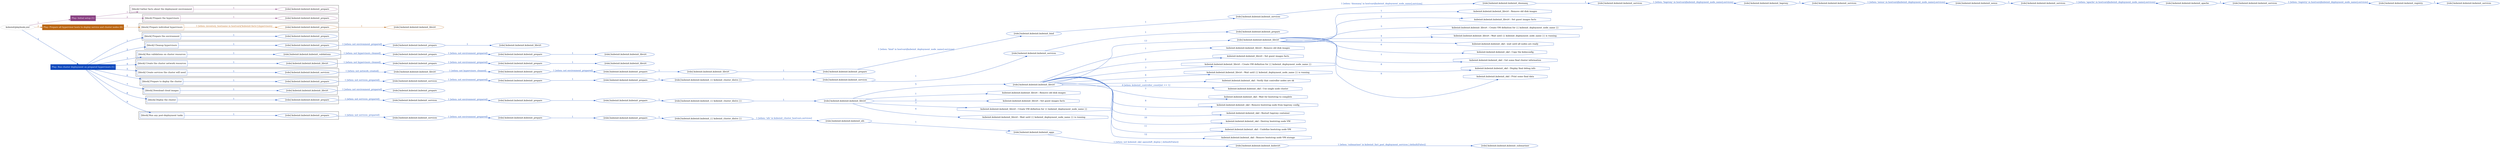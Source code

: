 digraph {
	graph [concentrate=true ordering=in rankdir=LR ratio=fill]
	edge [esep=5 sep=10]
	"kubeinit/playbook.yml" [id=root_node style=dotted]
	play_c9e4b203 [label="Play: Initial setup (1)" color="#8a4283" fontcolor="#ffffff" id=play_c9e4b203 shape=box style=filled tooltip=localhost]
	"kubeinit/playbook.yml" -> play_c9e4b203 [label="1 " color="#8a4283" fontcolor="#8a4283" id=edge_55216aca labeltooltip="1 " tooltip="1 "]
	subgraph "kubeinit.kubeinit.kubeinit_prepare" {
		role_3ecddafa [label="[role] kubeinit.kubeinit.kubeinit_prepare" color="#8a4283" id=role_3ecddafa tooltip="kubeinit.kubeinit.kubeinit_prepare"]
	}
	subgraph "kubeinit.kubeinit.kubeinit_prepare" {
		role_06c1c61a [label="[role] kubeinit.kubeinit.kubeinit_prepare" color="#8a4283" id=role_06c1c61a tooltip="kubeinit.kubeinit.kubeinit_prepare"]
	}
	subgraph "Play: Initial setup (1)" {
		play_c9e4b203 -> block_1821e4ad [label=1 color="#8a4283" fontcolor="#8a4283" id=edge_2896deaf labeltooltip=1 tooltip=1]
		subgraph cluster_block_1821e4ad {
			block_1821e4ad [label="[block] Gather facts about the deployment environment" color="#8a4283" id=block_1821e4ad labeltooltip="Gather facts about the deployment environment" shape=box tooltip="Gather facts about the deployment environment"]
			block_1821e4ad -> role_3ecddafa [label="1 " color="#8a4283" fontcolor="#8a4283" id=edge_d40a23b7 labeltooltip="1 " tooltip="1 "]
		}
		play_c9e4b203 -> block_72914fab [label=2 color="#8a4283" fontcolor="#8a4283" id=edge_71e631fd labeltooltip=2 tooltip=2]
		subgraph cluster_block_72914fab {
			block_72914fab [label="[block] Prepare the hypervisors" color="#8a4283" id=block_72914fab labeltooltip="Prepare the hypervisors" shape=box tooltip="Prepare the hypervisors"]
			block_72914fab -> role_06c1c61a [label="1 " color="#8a4283" fontcolor="#8a4283" id=edge_82aac509 labeltooltip="1 " tooltip="1 "]
		}
	}
	play_2f0023f2 [label="Play: Prepare all hypervisor hosts to deploy service and cluster nodes (0)" color="#ba6512" fontcolor="#ffffff" id=play_2f0023f2 shape=box style=filled tooltip="Play: Prepare all hypervisor hosts to deploy service and cluster nodes (0)"]
	"kubeinit/playbook.yml" -> play_2f0023f2 [label="2 " color="#ba6512" fontcolor="#ba6512" id=edge_efa51f9f labeltooltip="2 " tooltip="2 "]
	subgraph "kubeinit.kubeinit.kubeinit_libvirt" {
		role_4e3fb137 [label="[role] kubeinit.kubeinit.kubeinit_libvirt" color="#ba6512" id=role_4e3fb137 tooltip="kubeinit.kubeinit.kubeinit_libvirt"]
	}
	subgraph "kubeinit.kubeinit.kubeinit_prepare" {
		role_eb62014a [label="[role] kubeinit.kubeinit.kubeinit_prepare" color="#ba6512" id=role_eb62014a tooltip="kubeinit.kubeinit.kubeinit_prepare"]
		role_eb62014a -> role_4e3fb137 [label="1 " color="#ba6512" fontcolor="#ba6512" id=edge_711a33a7 labeltooltip="1 " tooltip="1 "]
	}
	subgraph "Play: Prepare all hypervisor hosts to deploy service and cluster nodes (0)" {
		play_2f0023f2 -> block_12eea89b [label=1 color="#ba6512" fontcolor="#ba6512" id=edge_595deca4 labeltooltip=1 tooltip=1]
		subgraph cluster_block_12eea89b {
			block_12eea89b [label="[block] Prepare individual hypervisors" color="#ba6512" id=block_12eea89b labeltooltip="Prepare individual hypervisors" shape=box tooltip="Prepare individual hypervisors"]
			block_12eea89b -> role_eb62014a [label="1 [when: inventory_hostname in hostvars['kubeinit-facts'].hypervisors]" color="#ba6512" fontcolor="#ba6512" id=edge_5370b334 labeltooltip="1 [when: inventory_hostname in hostvars['kubeinit-facts'].hypervisors]" tooltip="1 [when: inventory_hostname in hostvars['kubeinit-facts'].hypervisors]"]
		}
	}
	play_713d8d79 [label="Play: Run cluster deployment on prepared hypervisors (1)" color="#0f49bd" fontcolor="#ffffff" id=play_713d8d79 shape=box style=filled tooltip=localhost]
	"kubeinit/playbook.yml" -> play_713d8d79 [label="3 " color="#0f49bd" fontcolor="#0f49bd" id=edge_55100b36 labeltooltip="3 " tooltip="3 "]
	subgraph "kubeinit.kubeinit.kubeinit_prepare" {
		role_69fe9f03 [label="[role] kubeinit.kubeinit.kubeinit_prepare" color="#0f49bd" id=role_69fe9f03 tooltip="kubeinit.kubeinit.kubeinit_prepare"]
	}
	subgraph "kubeinit.kubeinit.kubeinit_libvirt" {
		role_9332faab [label="[role] kubeinit.kubeinit.kubeinit_libvirt" color="#0f49bd" id=role_9332faab tooltip="kubeinit.kubeinit.kubeinit_libvirt"]
	}
	subgraph "kubeinit.kubeinit.kubeinit_prepare" {
		role_e70b743f [label="[role] kubeinit.kubeinit.kubeinit_prepare" color="#0f49bd" id=role_e70b743f tooltip="kubeinit.kubeinit.kubeinit_prepare"]
		role_e70b743f -> role_9332faab [label="1 " color="#0f49bd" fontcolor="#0f49bd" id=edge_9c88ed60 labeltooltip="1 " tooltip="1 "]
	}
	subgraph "kubeinit.kubeinit.kubeinit_prepare" {
		role_c6f80932 [label="[role] kubeinit.kubeinit.kubeinit_prepare" color="#0f49bd" id=role_c6f80932 tooltip="kubeinit.kubeinit.kubeinit_prepare"]
		role_c6f80932 -> role_e70b743f [label="1 [when: not environment_prepared]" color="#0f49bd" fontcolor="#0f49bd" id=edge_837ebda5 labeltooltip="1 [when: not environment_prepared]" tooltip="1 [when: not environment_prepared]"]
	}
	subgraph "kubeinit.kubeinit.kubeinit_libvirt" {
		role_17dd0f76 [label="[role] kubeinit.kubeinit.kubeinit_libvirt" color="#0f49bd" id=role_17dd0f76 tooltip="kubeinit.kubeinit.kubeinit_libvirt"]
	}
	subgraph "kubeinit.kubeinit.kubeinit_prepare" {
		role_4b015706 [label="[role] kubeinit.kubeinit.kubeinit_prepare" color="#0f49bd" id=role_4b015706 tooltip="kubeinit.kubeinit.kubeinit_prepare"]
		role_4b015706 -> role_17dd0f76 [label="1 " color="#0f49bd" fontcolor="#0f49bd" id=edge_aaaff2c6 labeltooltip="1 " tooltip="1 "]
	}
	subgraph "kubeinit.kubeinit.kubeinit_prepare" {
		role_1a8f3555 [label="[role] kubeinit.kubeinit.kubeinit_prepare" color="#0f49bd" id=role_1a8f3555 tooltip="kubeinit.kubeinit.kubeinit_prepare"]
		role_1a8f3555 -> role_4b015706 [label="1 [when: not environment_prepared]" color="#0f49bd" fontcolor="#0f49bd" id=edge_7222ae30 labeltooltip="1 [when: not environment_prepared]" tooltip="1 [when: not environment_prepared]"]
	}
	subgraph "kubeinit.kubeinit.kubeinit_validations" {
		role_eb629162 [label="[role] kubeinit.kubeinit.kubeinit_validations" color="#0f49bd" id=role_eb629162 tooltip="kubeinit.kubeinit.kubeinit_validations"]
		role_eb629162 -> role_1a8f3555 [label="1 [when: not hypervisors_cleaned]" color="#0f49bd" fontcolor="#0f49bd" id=edge_425846c1 labeltooltip="1 [when: not hypervisors_cleaned]" tooltip="1 [when: not hypervisors_cleaned]"]
	}
	subgraph "kubeinit.kubeinit.kubeinit_libvirt" {
		role_6464c053 [label="[role] kubeinit.kubeinit.kubeinit_libvirt" color="#0f49bd" id=role_6464c053 tooltip="kubeinit.kubeinit.kubeinit_libvirt"]
	}
	subgraph "kubeinit.kubeinit.kubeinit_prepare" {
		role_aedc1ba7 [label="[role] kubeinit.kubeinit.kubeinit_prepare" color="#0f49bd" id=role_aedc1ba7 tooltip="kubeinit.kubeinit.kubeinit_prepare"]
		role_aedc1ba7 -> role_6464c053 [label="1 " color="#0f49bd" fontcolor="#0f49bd" id=edge_3e011651 labeltooltip="1 " tooltip="1 "]
	}
	subgraph "kubeinit.kubeinit.kubeinit_prepare" {
		role_74778e91 [label="[role] kubeinit.kubeinit.kubeinit_prepare" color="#0f49bd" id=role_74778e91 tooltip="kubeinit.kubeinit.kubeinit_prepare"]
		role_74778e91 -> role_aedc1ba7 [label="1 [when: not environment_prepared]" color="#0f49bd" fontcolor="#0f49bd" id=edge_77ba23db labeltooltip="1 [when: not environment_prepared]" tooltip="1 [when: not environment_prepared]"]
	}
	subgraph "kubeinit.kubeinit.kubeinit_libvirt" {
		role_6362468d [label="[role] kubeinit.kubeinit.kubeinit_libvirt" color="#0f49bd" id=role_6362468d tooltip="kubeinit.kubeinit.kubeinit_libvirt"]
		role_6362468d -> role_74778e91 [label="1 [when: not hypervisors_cleaned]" color="#0f49bd" fontcolor="#0f49bd" id=edge_834e34f7 labeltooltip="1 [when: not hypervisors_cleaned]" tooltip="1 [when: not hypervisors_cleaned]"]
	}
	subgraph "kubeinit.kubeinit.kubeinit_services" {
		role_05e3b80a [label="[role] kubeinit.kubeinit.kubeinit_services" color="#0f49bd" id=role_05e3b80a tooltip="kubeinit.kubeinit.kubeinit_services"]
	}
	subgraph "kubeinit.kubeinit.kubeinit_registry" {
		role_71780947 [label="[role] kubeinit.kubeinit.kubeinit_registry" color="#0f49bd" id=role_71780947 tooltip="kubeinit.kubeinit.kubeinit_registry"]
		role_71780947 -> role_05e3b80a [label="1 " color="#0f49bd" fontcolor="#0f49bd" id=edge_e31769ff labeltooltip="1 " tooltip="1 "]
	}
	subgraph "kubeinit.kubeinit.kubeinit_services" {
		role_d0a840c8 [label="[role] kubeinit.kubeinit.kubeinit_services" color="#0f49bd" id=role_d0a840c8 tooltip="kubeinit.kubeinit.kubeinit_services"]
		role_d0a840c8 -> role_71780947 [label="1 [when: 'registry' in hostvars[kubeinit_deployment_node_name].services]" color="#0f49bd" fontcolor="#0f49bd" id=edge_249d60cf labeltooltip="1 [when: 'registry' in hostvars[kubeinit_deployment_node_name].services]" tooltip="1 [when: 'registry' in hostvars[kubeinit_deployment_node_name].services]"]
	}
	subgraph "kubeinit.kubeinit.kubeinit_apache" {
		role_3dfeaa4e [label="[role] kubeinit.kubeinit.kubeinit_apache" color="#0f49bd" id=role_3dfeaa4e tooltip="kubeinit.kubeinit.kubeinit_apache"]
		role_3dfeaa4e -> role_d0a840c8 [label="1 " color="#0f49bd" fontcolor="#0f49bd" id=edge_bf5a595d labeltooltip="1 " tooltip="1 "]
	}
	subgraph "kubeinit.kubeinit.kubeinit_services" {
		role_7566268d [label="[role] kubeinit.kubeinit.kubeinit_services" color="#0f49bd" id=role_7566268d tooltip="kubeinit.kubeinit.kubeinit_services"]
		role_7566268d -> role_3dfeaa4e [label="1 [when: 'apache' in hostvars[kubeinit_deployment_node_name].services]" color="#0f49bd" fontcolor="#0f49bd" id=edge_3668d8b0 labeltooltip="1 [when: 'apache' in hostvars[kubeinit_deployment_node_name].services]" tooltip="1 [when: 'apache' in hostvars[kubeinit_deployment_node_name].services]"]
	}
	subgraph "kubeinit.kubeinit.kubeinit_nexus" {
		role_e52c5bb1 [label="[role] kubeinit.kubeinit.kubeinit_nexus" color="#0f49bd" id=role_e52c5bb1 tooltip="kubeinit.kubeinit.kubeinit_nexus"]
		role_e52c5bb1 -> role_7566268d [label="1 " color="#0f49bd" fontcolor="#0f49bd" id=edge_6cbb2be5 labeltooltip="1 " tooltip="1 "]
	}
	subgraph "kubeinit.kubeinit.kubeinit_services" {
		role_b9444173 [label="[role] kubeinit.kubeinit.kubeinit_services" color="#0f49bd" id=role_b9444173 tooltip="kubeinit.kubeinit.kubeinit_services"]
		role_b9444173 -> role_e52c5bb1 [label="1 [when: 'nexus' in hostvars[kubeinit_deployment_node_name].services]" color="#0f49bd" fontcolor="#0f49bd" id=edge_baab0a3f labeltooltip="1 [when: 'nexus' in hostvars[kubeinit_deployment_node_name].services]" tooltip="1 [when: 'nexus' in hostvars[kubeinit_deployment_node_name].services]"]
	}
	subgraph "kubeinit.kubeinit.kubeinit_haproxy" {
		role_cce91ea9 [label="[role] kubeinit.kubeinit.kubeinit_haproxy" color="#0f49bd" id=role_cce91ea9 tooltip="kubeinit.kubeinit.kubeinit_haproxy"]
		role_cce91ea9 -> role_b9444173 [label="1 " color="#0f49bd" fontcolor="#0f49bd" id=edge_78b3b57e labeltooltip="1 " tooltip="1 "]
	}
	subgraph "kubeinit.kubeinit.kubeinit_services" {
		role_8c830664 [label="[role] kubeinit.kubeinit.kubeinit_services" color="#0f49bd" id=role_8c830664 tooltip="kubeinit.kubeinit.kubeinit_services"]
		role_8c830664 -> role_cce91ea9 [label="1 [when: 'haproxy' in hostvars[kubeinit_deployment_node_name].services]" color="#0f49bd" fontcolor="#0f49bd" id=edge_ddd1c2fe labeltooltip="1 [when: 'haproxy' in hostvars[kubeinit_deployment_node_name].services]" tooltip="1 [when: 'haproxy' in hostvars[kubeinit_deployment_node_name].services]"]
	}
	subgraph "kubeinit.kubeinit.kubeinit_dnsmasq" {
		role_e32db2e9 [label="[role] kubeinit.kubeinit.kubeinit_dnsmasq" color="#0f49bd" id=role_e32db2e9 tooltip="kubeinit.kubeinit.kubeinit_dnsmasq"]
		role_e32db2e9 -> role_8c830664 [label="1 " color="#0f49bd" fontcolor="#0f49bd" id=edge_bb98c22c labeltooltip="1 " tooltip="1 "]
	}
	subgraph "kubeinit.kubeinit.kubeinit_services" {
		role_dc1f04f2 [label="[role] kubeinit.kubeinit.kubeinit_services" color="#0f49bd" id=role_dc1f04f2 tooltip="kubeinit.kubeinit.kubeinit_services"]
		role_dc1f04f2 -> role_e32db2e9 [label="1 [when: 'dnsmasq' in hostvars[kubeinit_deployment_node_name].services]" color="#0f49bd" fontcolor="#0f49bd" id=edge_a1a048aa labeltooltip="1 [when: 'dnsmasq' in hostvars[kubeinit_deployment_node_name].services]" tooltip="1 [when: 'dnsmasq' in hostvars[kubeinit_deployment_node_name].services]"]
	}
	subgraph "kubeinit.kubeinit.kubeinit_bind" {
		role_fbd1a60c [label="[role] kubeinit.kubeinit.kubeinit_bind" color="#0f49bd" id=role_fbd1a60c tooltip="kubeinit.kubeinit.kubeinit_bind"]
		role_fbd1a60c -> role_dc1f04f2 [label="1 " color="#0f49bd" fontcolor="#0f49bd" id=edge_f35db7ed labeltooltip="1 " tooltip="1 "]
	}
	subgraph "kubeinit.kubeinit.kubeinit_prepare" {
		role_2a5ba2a0 [label="[role] kubeinit.kubeinit.kubeinit_prepare" color="#0f49bd" id=role_2a5ba2a0 tooltip="kubeinit.kubeinit.kubeinit_prepare"]
		role_2a5ba2a0 -> role_fbd1a60c [label="1 [when: 'bind' in hostvars[kubeinit_deployment_node_name].services]" color="#0f49bd" fontcolor="#0f49bd" id=edge_4aa07e5a labeltooltip="1 [when: 'bind' in hostvars[kubeinit_deployment_node_name].services]" tooltip="1 [when: 'bind' in hostvars[kubeinit_deployment_node_name].services]"]
	}
	subgraph "kubeinit.kubeinit.kubeinit_libvirt" {
		role_0009ccc7 [label="[role] kubeinit.kubeinit.kubeinit_libvirt" color="#0f49bd" id=role_0009ccc7 tooltip="kubeinit.kubeinit.kubeinit_libvirt"]
		role_0009ccc7 -> role_2a5ba2a0 [label="1 " color="#0f49bd" fontcolor="#0f49bd" id=edge_253a11b2 labeltooltip="1 " tooltip="1 "]
	}
	subgraph "kubeinit.kubeinit.kubeinit_prepare" {
		role_bf7b984f [label="[role] kubeinit.kubeinit.kubeinit_prepare" color="#0f49bd" id=role_bf7b984f tooltip="kubeinit.kubeinit.kubeinit_prepare"]
		role_bf7b984f -> role_0009ccc7 [label="1 " color="#0f49bd" fontcolor="#0f49bd" id=edge_bd791d91 labeltooltip="1 " tooltip="1 "]
	}
	subgraph "kubeinit.kubeinit.kubeinit_prepare" {
		role_7905602a [label="[role] kubeinit.kubeinit.kubeinit_prepare" color="#0f49bd" id=role_7905602a tooltip="kubeinit.kubeinit.kubeinit_prepare"]
		role_7905602a -> role_bf7b984f [label="1 [when: not environment_prepared]" color="#0f49bd" fontcolor="#0f49bd" id=edge_10dfb198 labeltooltip="1 [when: not environment_prepared]" tooltip="1 [when: not environment_prepared]"]
	}
	subgraph "kubeinit.kubeinit.kubeinit_libvirt" {
		role_fa372343 [label="[role] kubeinit.kubeinit.kubeinit_libvirt" color="#0f49bd" id=role_fa372343 tooltip="kubeinit.kubeinit.kubeinit_libvirt"]
		role_fa372343 -> role_7905602a [label="1 [when: not hypervisors_cleaned]" color="#0f49bd" fontcolor="#0f49bd" id=edge_331531e7 labeltooltip="1 [when: not hypervisors_cleaned]" tooltip="1 [when: not hypervisors_cleaned]"]
	}
	subgraph "kubeinit.kubeinit.kubeinit_services" {
		role_d3d35bad [label="[role] kubeinit.kubeinit.kubeinit_services" color="#0f49bd" id=role_d3d35bad tooltip="kubeinit.kubeinit.kubeinit_services"]
		role_d3d35bad -> role_fa372343 [label="1 [when: not network_created]" color="#0f49bd" fontcolor="#0f49bd" id=edge_0b110be9 labeltooltip="1 [when: not network_created]" tooltip="1 [when: not network_created]"]
	}
	subgraph "kubeinit.kubeinit.kubeinit_prepare" {
		role_8b8e0c2d [label="[role] kubeinit.kubeinit.kubeinit_prepare" color="#0f49bd" id=role_8b8e0c2d tooltip="kubeinit.kubeinit.kubeinit_prepare"]
	}
	subgraph "kubeinit.kubeinit.kubeinit_services" {
		role_f3b437f5 [label="[role] kubeinit.kubeinit.kubeinit_services" color="#0f49bd" id=role_f3b437f5 tooltip="kubeinit.kubeinit.kubeinit_services"]
		role_f3b437f5 -> role_8b8e0c2d [label="1 " color="#0f49bd" fontcolor="#0f49bd" id=edge_077cb9ac labeltooltip="1 " tooltip="1 "]
	}
	subgraph "kubeinit.kubeinit.kubeinit_services" {
		role_6c01c4b9 [label="[role] kubeinit.kubeinit.kubeinit_services" color="#0f49bd" id=role_6c01c4b9 tooltip="kubeinit.kubeinit.kubeinit_services"]
		role_6c01c4b9 -> role_f3b437f5 [label="1 " color="#0f49bd" fontcolor="#0f49bd" id=edge_ff79bb6a labeltooltip="1 " tooltip="1 "]
	}
	subgraph "kubeinit.kubeinit.kubeinit_{{ kubeinit_cluster_distro }}" {
		role_efe01307 [label="[role] kubeinit.kubeinit.kubeinit_{{ kubeinit_cluster_distro }}" color="#0f49bd" id=role_efe01307 tooltip="kubeinit.kubeinit.kubeinit_{{ kubeinit_cluster_distro }}"]
		role_efe01307 -> role_6c01c4b9 [label="1 " color="#0f49bd" fontcolor="#0f49bd" id=edge_1b844fcd labeltooltip="1 " tooltip="1 "]
	}
	subgraph "kubeinit.kubeinit.kubeinit_prepare" {
		role_3fc0e4bd [label="[role] kubeinit.kubeinit.kubeinit_prepare" color="#0f49bd" id=role_3fc0e4bd tooltip="kubeinit.kubeinit.kubeinit_prepare"]
		role_3fc0e4bd -> role_efe01307 [label="1 " color="#0f49bd" fontcolor="#0f49bd" id=edge_f2ed3c67 labeltooltip="1 " tooltip="1 "]
	}
	subgraph "kubeinit.kubeinit.kubeinit_prepare" {
		role_857c9d9c [label="[role] kubeinit.kubeinit.kubeinit_prepare" color="#0f49bd" id=role_857c9d9c tooltip="kubeinit.kubeinit.kubeinit_prepare"]
		role_857c9d9c -> role_3fc0e4bd [label="1 " color="#0f49bd" fontcolor="#0f49bd" id=edge_c2e8c696 labeltooltip="1 " tooltip="1 "]
	}
	subgraph "kubeinit.kubeinit.kubeinit_services" {
		role_c365059b [label="[role] kubeinit.kubeinit.kubeinit_services" color="#0f49bd" id=role_c365059b tooltip="kubeinit.kubeinit.kubeinit_services"]
		role_c365059b -> role_857c9d9c [label="1 [when: not environment_prepared]" color="#0f49bd" fontcolor="#0f49bd" id=edge_37fbea51 labeltooltip="1 [when: not environment_prepared]" tooltip="1 [when: not environment_prepared]"]
	}
	subgraph "kubeinit.kubeinit.kubeinit_prepare" {
		role_dc98f5af [label="[role] kubeinit.kubeinit.kubeinit_prepare" color="#0f49bd" id=role_dc98f5af tooltip="kubeinit.kubeinit.kubeinit_prepare"]
		role_dc98f5af -> role_c365059b [label="1 [when: not services_prepared]" color="#0f49bd" fontcolor="#0f49bd" id=edge_2c6d4087 labeltooltip="1 [when: not services_prepared]" tooltip="1 [when: not services_prepared]"]
	}
	subgraph "kubeinit.kubeinit.kubeinit_prepare" {
		role_bb0c1934 [label="[role] kubeinit.kubeinit.kubeinit_prepare" color="#0f49bd" id=role_bb0c1934 tooltip="kubeinit.kubeinit.kubeinit_prepare"]
	}
	subgraph "kubeinit.kubeinit.kubeinit_libvirt" {
		role_6feefadb [label="[role] kubeinit.kubeinit.kubeinit_libvirt" color="#0f49bd" id=role_6feefadb tooltip="kubeinit.kubeinit.kubeinit_libvirt"]
		role_6feefadb -> role_bb0c1934 [label="1 [when: not environment_prepared]" color="#0f49bd" fontcolor="#0f49bd" id=edge_5cbe0032 labeltooltip="1 [when: not environment_prepared]" tooltip="1 [when: not environment_prepared]"]
	}
	subgraph "kubeinit.kubeinit.kubeinit_libvirt" {
		role_92553f8f [label="[role] kubeinit.kubeinit.kubeinit_libvirt" color="#0f49bd" id=role_92553f8f tooltip="kubeinit.kubeinit.kubeinit_libvirt"]
		task_bebcb108 [label="kubeinit.kubeinit.kubeinit_libvirt : Remove old disk images" color="#0f49bd" id=task_bebcb108 shape=octagon tooltip="kubeinit.kubeinit.kubeinit_libvirt : Remove old disk images"]
		role_92553f8f -> task_bebcb108 [label="1 " color="#0f49bd" fontcolor="#0f49bd" id=edge_f3c1982f labeltooltip="1 " tooltip="1 "]
		task_a3e7a43f [label="kubeinit.kubeinit.kubeinit_libvirt : Set guest images facts" color="#0f49bd" id=task_a3e7a43f shape=octagon tooltip="kubeinit.kubeinit.kubeinit_libvirt : Set guest images facts"]
		role_92553f8f -> task_a3e7a43f [label="2 " color="#0f49bd" fontcolor="#0f49bd" id=edge_11dda5c9 labeltooltip="2 " tooltip="2 "]
		task_108bcbcd [label="kubeinit.kubeinit.kubeinit_libvirt : Create VM definition for {{ kubeinit_deployment_node_name }}" color="#0f49bd" id=task_108bcbcd shape=octagon tooltip="kubeinit.kubeinit.kubeinit_libvirt : Create VM definition for {{ kubeinit_deployment_node_name }}"]
		role_92553f8f -> task_108bcbcd [label="3 " color="#0f49bd" fontcolor="#0f49bd" id=edge_1cfea654 labeltooltip="3 " tooltip="3 "]
		task_da3d292c [label="kubeinit.kubeinit.kubeinit_libvirt : Wait until {{ kubeinit_deployment_node_name }} is running" color="#0f49bd" id=task_da3d292c shape=octagon tooltip="kubeinit.kubeinit.kubeinit_libvirt : Wait until {{ kubeinit_deployment_node_name }} is running"]
		role_92553f8f -> task_da3d292c [label="4 " color="#0f49bd" fontcolor="#0f49bd" id=edge_c10a5345 labeltooltip="4 " tooltip="4 "]
		task_116efeb6 [label="kubeinit.kubeinit.kubeinit_okd : wait until all nodes are ready" color="#0f49bd" id=task_116efeb6 shape=octagon tooltip="kubeinit.kubeinit.kubeinit_okd : wait until all nodes are ready"]
		role_92553f8f -> task_116efeb6 [label="5 " color="#0f49bd" fontcolor="#0f49bd" id=edge_a3f79bad labeltooltip="5 " tooltip="5 "]
		task_a98b6a9e [label="kubeinit.kubeinit.kubeinit_okd : Copy the kubeconfig" color="#0f49bd" id=task_a98b6a9e shape=octagon tooltip="kubeinit.kubeinit.kubeinit_okd : Copy the kubeconfig"]
		role_92553f8f -> task_a98b6a9e [label="6 " color="#0f49bd" fontcolor="#0f49bd" id=edge_ce09cf71 labeltooltip="6 " tooltip="6 "]
		task_24b7a1e1 [label="kubeinit.kubeinit.kubeinit_okd : Get some final cluster information" color="#0f49bd" id=task_24b7a1e1 shape=octagon tooltip="kubeinit.kubeinit.kubeinit_okd : Get some final cluster information"]
		role_92553f8f -> task_24b7a1e1 [label="7 " color="#0f49bd" fontcolor="#0f49bd" id=edge_98e36fc7 labeltooltip="7 " tooltip="7 "]
		task_52f0da2a [label="kubeinit.kubeinit.kubeinit_okd : Display final debug info" color="#0f49bd" id=task_52f0da2a shape=octagon tooltip="kubeinit.kubeinit.kubeinit_okd : Display final debug info"]
		role_92553f8f -> task_52f0da2a [label="8 " color="#0f49bd" fontcolor="#0f49bd" id=edge_e6aafcd6 labeltooltip="8 " tooltip="8 "]
		task_5d2a2322 [label="kubeinit.kubeinit.kubeinit_okd : Print some final data" color="#0f49bd" id=task_5d2a2322 shape=octagon tooltip="kubeinit.kubeinit.kubeinit_okd : Print some final data"]
		role_92553f8f -> task_5d2a2322 [label="9 " color="#0f49bd" fontcolor="#0f49bd" id=edge_1d086b19 labeltooltip="9 " tooltip="9 "]
	}
	subgraph "kubeinit.kubeinit.kubeinit_libvirt" {
		role_1035cf4b [label="[role] kubeinit.kubeinit.kubeinit_libvirt" color="#0f49bd" id=role_1035cf4b tooltip="kubeinit.kubeinit.kubeinit_libvirt"]
		task_270f43ba [label="kubeinit.kubeinit.kubeinit_libvirt : Remove old disk images" color="#0f49bd" id=task_270f43ba shape=octagon tooltip="kubeinit.kubeinit.kubeinit_libvirt : Remove old disk images"]
		role_1035cf4b -> task_270f43ba [label="1 " color="#0f49bd" fontcolor="#0f49bd" id=edge_ff1e97c8 labeltooltip="1 " tooltip="1 "]
		task_aced7002 [label="kubeinit.kubeinit.kubeinit_libvirt : Set guest images facts" color="#0f49bd" id=task_aced7002 shape=octagon tooltip="kubeinit.kubeinit.kubeinit_libvirt : Set guest images facts"]
		role_1035cf4b -> task_aced7002 [label="2 " color="#0f49bd" fontcolor="#0f49bd" id=edge_dce11e37 labeltooltip="2 " tooltip="2 "]
		task_b0f5719e [label="kubeinit.kubeinit.kubeinit_libvirt : Create VM definition for {{ kubeinit_deployment_node_name }}" color="#0f49bd" id=task_b0f5719e shape=octagon tooltip="kubeinit.kubeinit.kubeinit_libvirt : Create VM definition for {{ kubeinit_deployment_node_name }}"]
		role_1035cf4b -> task_b0f5719e [label="3 " color="#0f49bd" fontcolor="#0f49bd" id=edge_a3c82b37 labeltooltip="3 " tooltip="3 "]
		task_2cfc9a2e [label="kubeinit.kubeinit.kubeinit_libvirt : Wait until {{ kubeinit_deployment_node_name }} is running" color="#0f49bd" id=task_2cfc9a2e shape=octagon tooltip="kubeinit.kubeinit.kubeinit_libvirt : Wait until {{ kubeinit_deployment_node_name }} is running"]
		role_1035cf4b -> task_2cfc9a2e [label="4 " color="#0f49bd" fontcolor="#0f49bd" id=edge_b8f8e5ff labeltooltip="4 " tooltip="4 "]
		task_6b4b4152 [label="kubeinit.kubeinit.kubeinit_okd : Verify that controller nodes are ok" color="#0f49bd" id=task_6b4b4152 shape=octagon tooltip="kubeinit.kubeinit.kubeinit_okd : Verify that controller nodes are ok"]
		role_1035cf4b -> task_6b4b4152 [label="5 " color="#0f49bd" fontcolor="#0f49bd" id=edge_0252b1ac labeltooltip="5 " tooltip="5 "]
		task_842f4a82 [label="kubeinit.kubeinit.kubeinit_okd : Use single node cluster" color="#0f49bd" id=task_842f4a82 shape=octagon tooltip="kubeinit.kubeinit.kubeinit_okd : Use single node cluster"]
		role_1035cf4b -> task_842f4a82 [label="6 [when: kubeinit_controller_count|int == 1]" color="#0f49bd" fontcolor="#0f49bd" id=edge_7e8945c7 labeltooltip="6 [when: kubeinit_controller_count|int == 1]" tooltip="6 [when: kubeinit_controller_count|int == 1]"]
		task_05d3a3ee [label="kubeinit.kubeinit.kubeinit_okd : Wait for bootstrap to complete" color="#0f49bd" id=task_05d3a3ee shape=octagon tooltip="kubeinit.kubeinit.kubeinit_okd : Wait for bootstrap to complete"]
		role_1035cf4b -> task_05d3a3ee [label="7 " color="#0f49bd" fontcolor="#0f49bd" id=edge_73c4c08a labeltooltip="7 " tooltip="7 "]
		task_01397809 [label="kubeinit.kubeinit.kubeinit_okd : Remove bootstrap node from haproxy config" color="#0f49bd" id=task_01397809 shape=octagon tooltip="kubeinit.kubeinit.kubeinit_okd : Remove bootstrap node from haproxy config"]
		role_1035cf4b -> task_01397809 [label="8 " color="#0f49bd" fontcolor="#0f49bd" id=edge_da7c9c8b labeltooltip="8 " tooltip="8 "]
		task_e2be1848 [label="kubeinit.kubeinit.kubeinit_okd : Restart haproxy container" color="#0f49bd" id=task_e2be1848 shape=octagon tooltip="kubeinit.kubeinit.kubeinit_okd : Restart haproxy container"]
		role_1035cf4b -> task_e2be1848 [label="9 " color="#0f49bd" fontcolor="#0f49bd" id=edge_0e1a3929 labeltooltip="9 " tooltip="9 "]
		task_59f89914 [label="kubeinit.kubeinit.kubeinit_okd : Destroy bootstrap node VM" color="#0f49bd" id=task_59f89914 shape=octagon tooltip="kubeinit.kubeinit.kubeinit_okd : Destroy bootstrap node VM"]
		role_1035cf4b -> task_59f89914 [label="10 " color="#0f49bd" fontcolor="#0f49bd" id=edge_146b3756 labeltooltip="10 " tooltip="10 "]
		task_6bbe417b [label="kubeinit.kubeinit.kubeinit_okd : Undefine bootstrap node VM" color="#0f49bd" id=task_6bbe417b shape=octagon tooltip="kubeinit.kubeinit.kubeinit_okd : Undefine bootstrap node VM"]
		role_1035cf4b -> task_6bbe417b [label="11 " color="#0f49bd" fontcolor="#0f49bd" id=edge_f1281a1c labeltooltip="11 " tooltip="11 "]
		task_f9aaaa7a [label="kubeinit.kubeinit.kubeinit_okd : Remove bootstrap node VM storage" color="#0f49bd" id=task_f9aaaa7a shape=octagon tooltip="kubeinit.kubeinit.kubeinit_okd : Remove bootstrap node VM storage"]
		role_1035cf4b -> task_f9aaaa7a [label="12 " color="#0f49bd" fontcolor="#0f49bd" id=edge_24c98f1c labeltooltip="12 " tooltip="12 "]
		role_1035cf4b -> role_92553f8f [label="13 " color="#0f49bd" fontcolor="#0f49bd" id=edge_59b1efbd labeltooltip="13 " tooltip="13 "]
	}
	subgraph "kubeinit.kubeinit.kubeinit_libvirt" {
		role_023a2a36 [label="[role] kubeinit.kubeinit.kubeinit_libvirt" color="#0f49bd" id=role_023a2a36 tooltip="kubeinit.kubeinit.kubeinit_libvirt"]
		task_ab546a4a [label="kubeinit.kubeinit.kubeinit_libvirt : Remove old disk images" color="#0f49bd" id=task_ab546a4a shape=octagon tooltip="kubeinit.kubeinit.kubeinit_libvirt : Remove old disk images"]
		role_023a2a36 -> task_ab546a4a [label="1 " color="#0f49bd" fontcolor="#0f49bd" id=edge_c03dfcce labeltooltip="1 " tooltip="1 "]
		task_db85c0a9 [label="kubeinit.kubeinit.kubeinit_libvirt : Set guest images facts" color="#0f49bd" id=task_db85c0a9 shape=octagon tooltip="kubeinit.kubeinit.kubeinit_libvirt : Set guest images facts"]
		role_023a2a36 -> task_db85c0a9 [label="2 " color="#0f49bd" fontcolor="#0f49bd" id=edge_1b9c9bc1 labeltooltip="2 " tooltip="2 "]
		task_5c61cc27 [label="kubeinit.kubeinit.kubeinit_libvirt : Create VM definition for {{ kubeinit_deployment_node_name }}" color="#0f49bd" id=task_5c61cc27 shape=octagon tooltip="kubeinit.kubeinit.kubeinit_libvirt : Create VM definition for {{ kubeinit_deployment_node_name }}"]
		role_023a2a36 -> task_5c61cc27 [label="3 " color="#0f49bd" fontcolor="#0f49bd" id=edge_bc82b5d2 labeltooltip="3 " tooltip="3 "]
		task_ba6a10ea [label="kubeinit.kubeinit.kubeinit_libvirt : Wait until {{ kubeinit_deployment_node_name }} is running" color="#0f49bd" id=task_ba6a10ea shape=octagon tooltip="kubeinit.kubeinit.kubeinit_libvirt : Wait until {{ kubeinit_deployment_node_name }} is running"]
		role_023a2a36 -> task_ba6a10ea [label="4 " color="#0f49bd" fontcolor="#0f49bd" id=edge_df77160c labeltooltip="4 " tooltip="4 "]
		role_023a2a36 -> role_1035cf4b [label="5 " color="#0f49bd" fontcolor="#0f49bd" id=edge_5e7068be labeltooltip="5 " tooltip="5 "]
	}
	subgraph "kubeinit.kubeinit.kubeinit_{{ kubeinit_cluster_distro }}" {
		role_f0150b1b [label="[role] kubeinit.kubeinit.kubeinit_{{ kubeinit_cluster_distro }}" color="#0f49bd" id=role_f0150b1b tooltip="kubeinit.kubeinit.kubeinit_{{ kubeinit_cluster_distro }}"]
		role_f0150b1b -> role_023a2a36 [label="1 " color="#0f49bd" fontcolor="#0f49bd" id=edge_04898915 labeltooltip="1 " tooltip="1 "]
	}
	subgraph "kubeinit.kubeinit.kubeinit_prepare" {
		role_ca213f6c [label="[role] kubeinit.kubeinit.kubeinit_prepare" color="#0f49bd" id=role_ca213f6c tooltip="kubeinit.kubeinit.kubeinit_prepare"]
		role_ca213f6c -> role_f0150b1b [label="1 " color="#0f49bd" fontcolor="#0f49bd" id=edge_b820ea05 labeltooltip="1 " tooltip="1 "]
	}
	subgraph "kubeinit.kubeinit.kubeinit_prepare" {
		role_4ed81c26 [label="[role] kubeinit.kubeinit.kubeinit_prepare" color="#0f49bd" id=role_4ed81c26 tooltip="kubeinit.kubeinit.kubeinit_prepare"]
		role_4ed81c26 -> role_ca213f6c [label="1 " color="#0f49bd" fontcolor="#0f49bd" id=edge_11cb9a8b labeltooltip="1 " tooltip="1 "]
	}
	subgraph "kubeinit.kubeinit.kubeinit_services" {
		role_5f66f4af [label="[role] kubeinit.kubeinit.kubeinit_services" color="#0f49bd" id=role_5f66f4af tooltip="kubeinit.kubeinit.kubeinit_services"]
		role_5f66f4af -> role_4ed81c26 [label="1 [when: not environment_prepared]" color="#0f49bd" fontcolor="#0f49bd" id=edge_116dc552 labeltooltip="1 [when: not environment_prepared]" tooltip="1 [when: not environment_prepared]"]
	}
	subgraph "kubeinit.kubeinit.kubeinit_prepare" {
		role_958225a4 [label="[role] kubeinit.kubeinit.kubeinit_prepare" color="#0f49bd" id=role_958225a4 tooltip="kubeinit.kubeinit.kubeinit_prepare"]
		role_958225a4 -> role_5f66f4af [label="1 [when: not services_prepared]" color="#0f49bd" fontcolor="#0f49bd" id=edge_1cb192cd labeltooltip="1 [when: not services_prepared]" tooltip="1 [when: not services_prepared]"]
	}
	subgraph "kubeinit.kubeinit.kubeinit_submariner" {
		role_07d5adce [label="[role] kubeinit.kubeinit.kubeinit_submariner" color="#0f49bd" id=role_07d5adce tooltip="kubeinit.kubeinit.kubeinit_submariner"]
	}
	subgraph "kubeinit.kubeinit.kubeinit_kubevirt" {
		role_644ed254 [label="[role] kubeinit.kubeinit.kubeinit_kubevirt" color="#0f49bd" id=role_644ed254 tooltip="kubeinit.kubeinit.kubeinit_kubevirt"]
		role_644ed254 -> role_07d5adce [label="1 [when: 'submariner' in kubeinit_fact_post_deployment_services | default(False)]" color="#0f49bd" fontcolor="#0f49bd" id=edge_cb89d3e9 labeltooltip="1 [when: 'submariner' in kubeinit_fact_post_deployment_services | default(False)]" tooltip="1 [when: 'submariner' in kubeinit_fact_post_deployment_services | default(False)]"]
	}
	subgraph "kubeinit.kubeinit.kubeinit_apps" {
		role_eee4c942 [label="[role] kubeinit.kubeinit.kubeinit_apps" color="#0f49bd" id=role_eee4c942 tooltip="kubeinit.kubeinit.kubeinit_apps"]
		role_eee4c942 -> role_644ed254 [label="1 [when: not kubeinit_okd_openshift_deploy | default(False)]" color="#0f49bd" fontcolor="#0f49bd" id=edge_980f34b0 labeltooltip="1 [when: not kubeinit_okd_openshift_deploy | default(False)]" tooltip="1 [when: not kubeinit_okd_openshift_deploy | default(False)]"]
	}
	subgraph "kubeinit.kubeinit.kubeinit_nfs" {
		role_e2907755 [label="[role] kubeinit.kubeinit.kubeinit_nfs" color="#0f49bd" id=role_e2907755 tooltip="kubeinit.kubeinit.kubeinit_nfs"]
		role_e2907755 -> role_eee4c942 [label="1 " color="#0f49bd" fontcolor="#0f49bd" id=edge_c2b360b9 labeltooltip="1 " tooltip="1 "]
	}
	subgraph "kubeinit.kubeinit.kubeinit_{{ kubeinit_cluster_distro }}" {
		role_0df5a4e5 [label="[role] kubeinit.kubeinit.kubeinit_{{ kubeinit_cluster_distro }}" color="#0f49bd" id=role_0df5a4e5 tooltip="kubeinit.kubeinit.kubeinit_{{ kubeinit_cluster_distro }}"]
		role_0df5a4e5 -> role_e2907755 [label="1 [when: 'nfs' in kubeinit_cluster_hostvars.services]" color="#0f49bd" fontcolor="#0f49bd" id=edge_9cc160e5 labeltooltip="1 [when: 'nfs' in kubeinit_cluster_hostvars.services]" tooltip="1 [when: 'nfs' in kubeinit_cluster_hostvars.services]"]
	}
	subgraph "kubeinit.kubeinit.kubeinit_prepare" {
		role_87c65300 [label="[role] kubeinit.kubeinit.kubeinit_prepare" color="#0f49bd" id=role_87c65300 tooltip="kubeinit.kubeinit.kubeinit_prepare"]
		role_87c65300 -> role_0df5a4e5 [label="1 " color="#0f49bd" fontcolor="#0f49bd" id=edge_8d59f975 labeltooltip="1 " tooltip="1 "]
	}
	subgraph "kubeinit.kubeinit.kubeinit_prepare" {
		role_056b35b6 [label="[role] kubeinit.kubeinit.kubeinit_prepare" color="#0f49bd" id=role_056b35b6 tooltip="kubeinit.kubeinit.kubeinit_prepare"]
		role_056b35b6 -> role_87c65300 [label="1 " color="#0f49bd" fontcolor="#0f49bd" id=edge_4974338b labeltooltip="1 " tooltip="1 "]
	}
	subgraph "kubeinit.kubeinit.kubeinit_services" {
		role_d5755f1f [label="[role] kubeinit.kubeinit.kubeinit_services" color="#0f49bd" id=role_d5755f1f tooltip="kubeinit.kubeinit.kubeinit_services"]
		role_d5755f1f -> role_056b35b6 [label="1 [when: not environment_prepared]" color="#0f49bd" fontcolor="#0f49bd" id=edge_46d14ab5 labeltooltip="1 [when: not environment_prepared]" tooltip="1 [when: not environment_prepared]"]
	}
	subgraph "kubeinit.kubeinit.kubeinit_prepare" {
		role_f3bb3cd3 [label="[role] kubeinit.kubeinit.kubeinit_prepare" color="#0f49bd" id=role_f3bb3cd3 tooltip="kubeinit.kubeinit.kubeinit_prepare"]
		role_f3bb3cd3 -> role_d5755f1f [label="1 [when: not services_prepared]" color="#0f49bd" fontcolor="#0f49bd" id=edge_08b46827 labeltooltip="1 [when: not services_prepared]" tooltip="1 [when: not services_prepared]"]
	}
	subgraph "Play: Run cluster deployment on prepared hypervisors (1)" {
		play_713d8d79 -> block_8c1833ca [label=1 color="#0f49bd" fontcolor="#0f49bd" id=edge_e5c47da1 labeltooltip=1 tooltip=1]
		subgraph cluster_block_8c1833ca {
			block_8c1833ca [label="[block] Prepare the environment" color="#0f49bd" id=block_8c1833ca labeltooltip="Prepare the environment" shape=box tooltip="Prepare the environment"]
			block_8c1833ca -> role_69fe9f03 [label="1 " color="#0f49bd" fontcolor="#0f49bd" id=edge_c4b792c0 labeltooltip="1 " tooltip="1 "]
		}
		play_713d8d79 -> block_988c6d97 [label=2 color="#0f49bd" fontcolor="#0f49bd" id=edge_f0feb23f labeltooltip=2 tooltip=2]
		subgraph cluster_block_988c6d97 {
			block_988c6d97 [label="[block] Cleanup hypervisors" color="#0f49bd" id=block_988c6d97 labeltooltip="Cleanup hypervisors" shape=box tooltip="Cleanup hypervisors"]
			block_988c6d97 -> role_c6f80932 [label="1 " color="#0f49bd" fontcolor="#0f49bd" id=edge_1698a285 labeltooltip="1 " tooltip="1 "]
		}
		play_713d8d79 -> block_bb27a738 [label=3 color="#0f49bd" fontcolor="#0f49bd" id=edge_d4da7b3c labeltooltip=3 tooltip=3]
		subgraph cluster_block_bb27a738 {
			block_bb27a738 [label="[block] Run validations on cluster resources" color="#0f49bd" id=block_bb27a738 labeltooltip="Run validations on cluster resources" shape=box tooltip="Run validations on cluster resources"]
			block_bb27a738 -> role_eb629162 [label="1 " color="#0f49bd" fontcolor="#0f49bd" id=edge_a7c64596 labeltooltip="1 " tooltip="1 "]
		}
		play_713d8d79 -> block_56d3b477 [label=4 color="#0f49bd" fontcolor="#0f49bd" id=edge_d7875990 labeltooltip=4 tooltip=4]
		subgraph cluster_block_56d3b477 {
			block_56d3b477 [label="[block] Create the cluster network resources" color="#0f49bd" id=block_56d3b477 labeltooltip="Create the cluster network resources" shape=box tooltip="Create the cluster network resources"]
			block_56d3b477 -> role_6362468d [label="1 " color="#0f49bd" fontcolor="#0f49bd" id=edge_25189adb labeltooltip="1 " tooltip="1 "]
		}
		play_713d8d79 -> block_178c51a5 [label=5 color="#0f49bd" fontcolor="#0f49bd" id=edge_04234303 labeltooltip=5 tooltip=5]
		subgraph cluster_block_178c51a5 {
			block_178c51a5 [label="[block] Create services the cluster will need" color="#0f49bd" id=block_178c51a5 labeltooltip="Create services the cluster will need" shape=box tooltip="Create services the cluster will need"]
			block_178c51a5 -> role_d3d35bad [label="1 " color="#0f49bd" fontcolor="#0f49bd" id=edge_dbca9cb5 labeltooltip="1 " tooltip="1 "]
		}
		play_713d8d79 -> block_9a6f6841 [label=6 color="#0f49bd" fontcolor="#0f49bd" id=edge_725cb479 labeltooltip=6 tooltip=6]
		subgraph cluster_block_9a6f6841 {
			block_9a6f6841 [label="[block] Prepare to deploy the cluster" color="#0f49bd" id=block_9a6f6841 labeltooltip="Prepare to deploy the cluster" shape=box tooltip="Prepare to deploy the cluster"]
			block_9a6f6841 -> role_dc98f5af [label="1 " color="#0f49bd" fontcolor="#0f49bd" id=edge_57ae363b labeltooltip="1 " tooltip="1 "]
		}
		play_713d8d79 -> block_847222b7 [label=7 color="#0f49bd" fontcolor="#0f49bd" id=edge_bf4389fa labeltooltip=7 tooltip=7]
		subgraph cluster_block_847222b7 {
			block_847222b7 [label="[block] Download cloud images" color="#0f49bd" id=block_847222b7 labeltooltip="Download cloud images" shape=box tooltip="Download cloud images"]
			block_847222b7 -> role_6feefadb [label="1 " color="#0f49bd" fontcolor="#0f49bd" id=edge_9d04fded labeltooltip="1 " tooltip="1 "]
		}
		play_713d8d79 -> block_963f859c [label=8 color="#0f49bd" fontcolor="#0f49bd" id=edge_02ce30ac labeltooltip=8 tooltip=8]
		subgraph cluster_block_963f859c {
			block_963f859c [label="[block] Deploy the cluster" color="#0f49bd" id=block_963f859c labeltooltip="Deploy the cluster" shape=box tooltip="Deploy the cluster"]
			block_963f859c -> role_958225a4 [label="1 " color="#0f49bd" fontcolor="#0f49bd" id=edge_b7e6ee0c labeltooltip="1 " tooltip="1 "]
		}
		play_713d8d79 -> block_270aef0b [label=9 color="#0f49bd" fontcolor="#0f49bd" id=edge_69e0cbef labeltooltip=9 tooltip=9]
		subgraph cluster_block_270aef0b {
			block_270aef0b [label="[block] Run any post-deployment tasks" color="#0f49bd" id=block_270aef0b labeltooltip="Run any post-deployment tasks" shape=box tooltip="Run any post-deployment tasks"]
			block_270aef0b -> role_f3bb3cd3 [label="1 " color="#0f49bd" fontcolor="#0f49bd" id=edge_e7eda14d labeltooltip="1 " tooltip="1 "]
		}
	}
}
